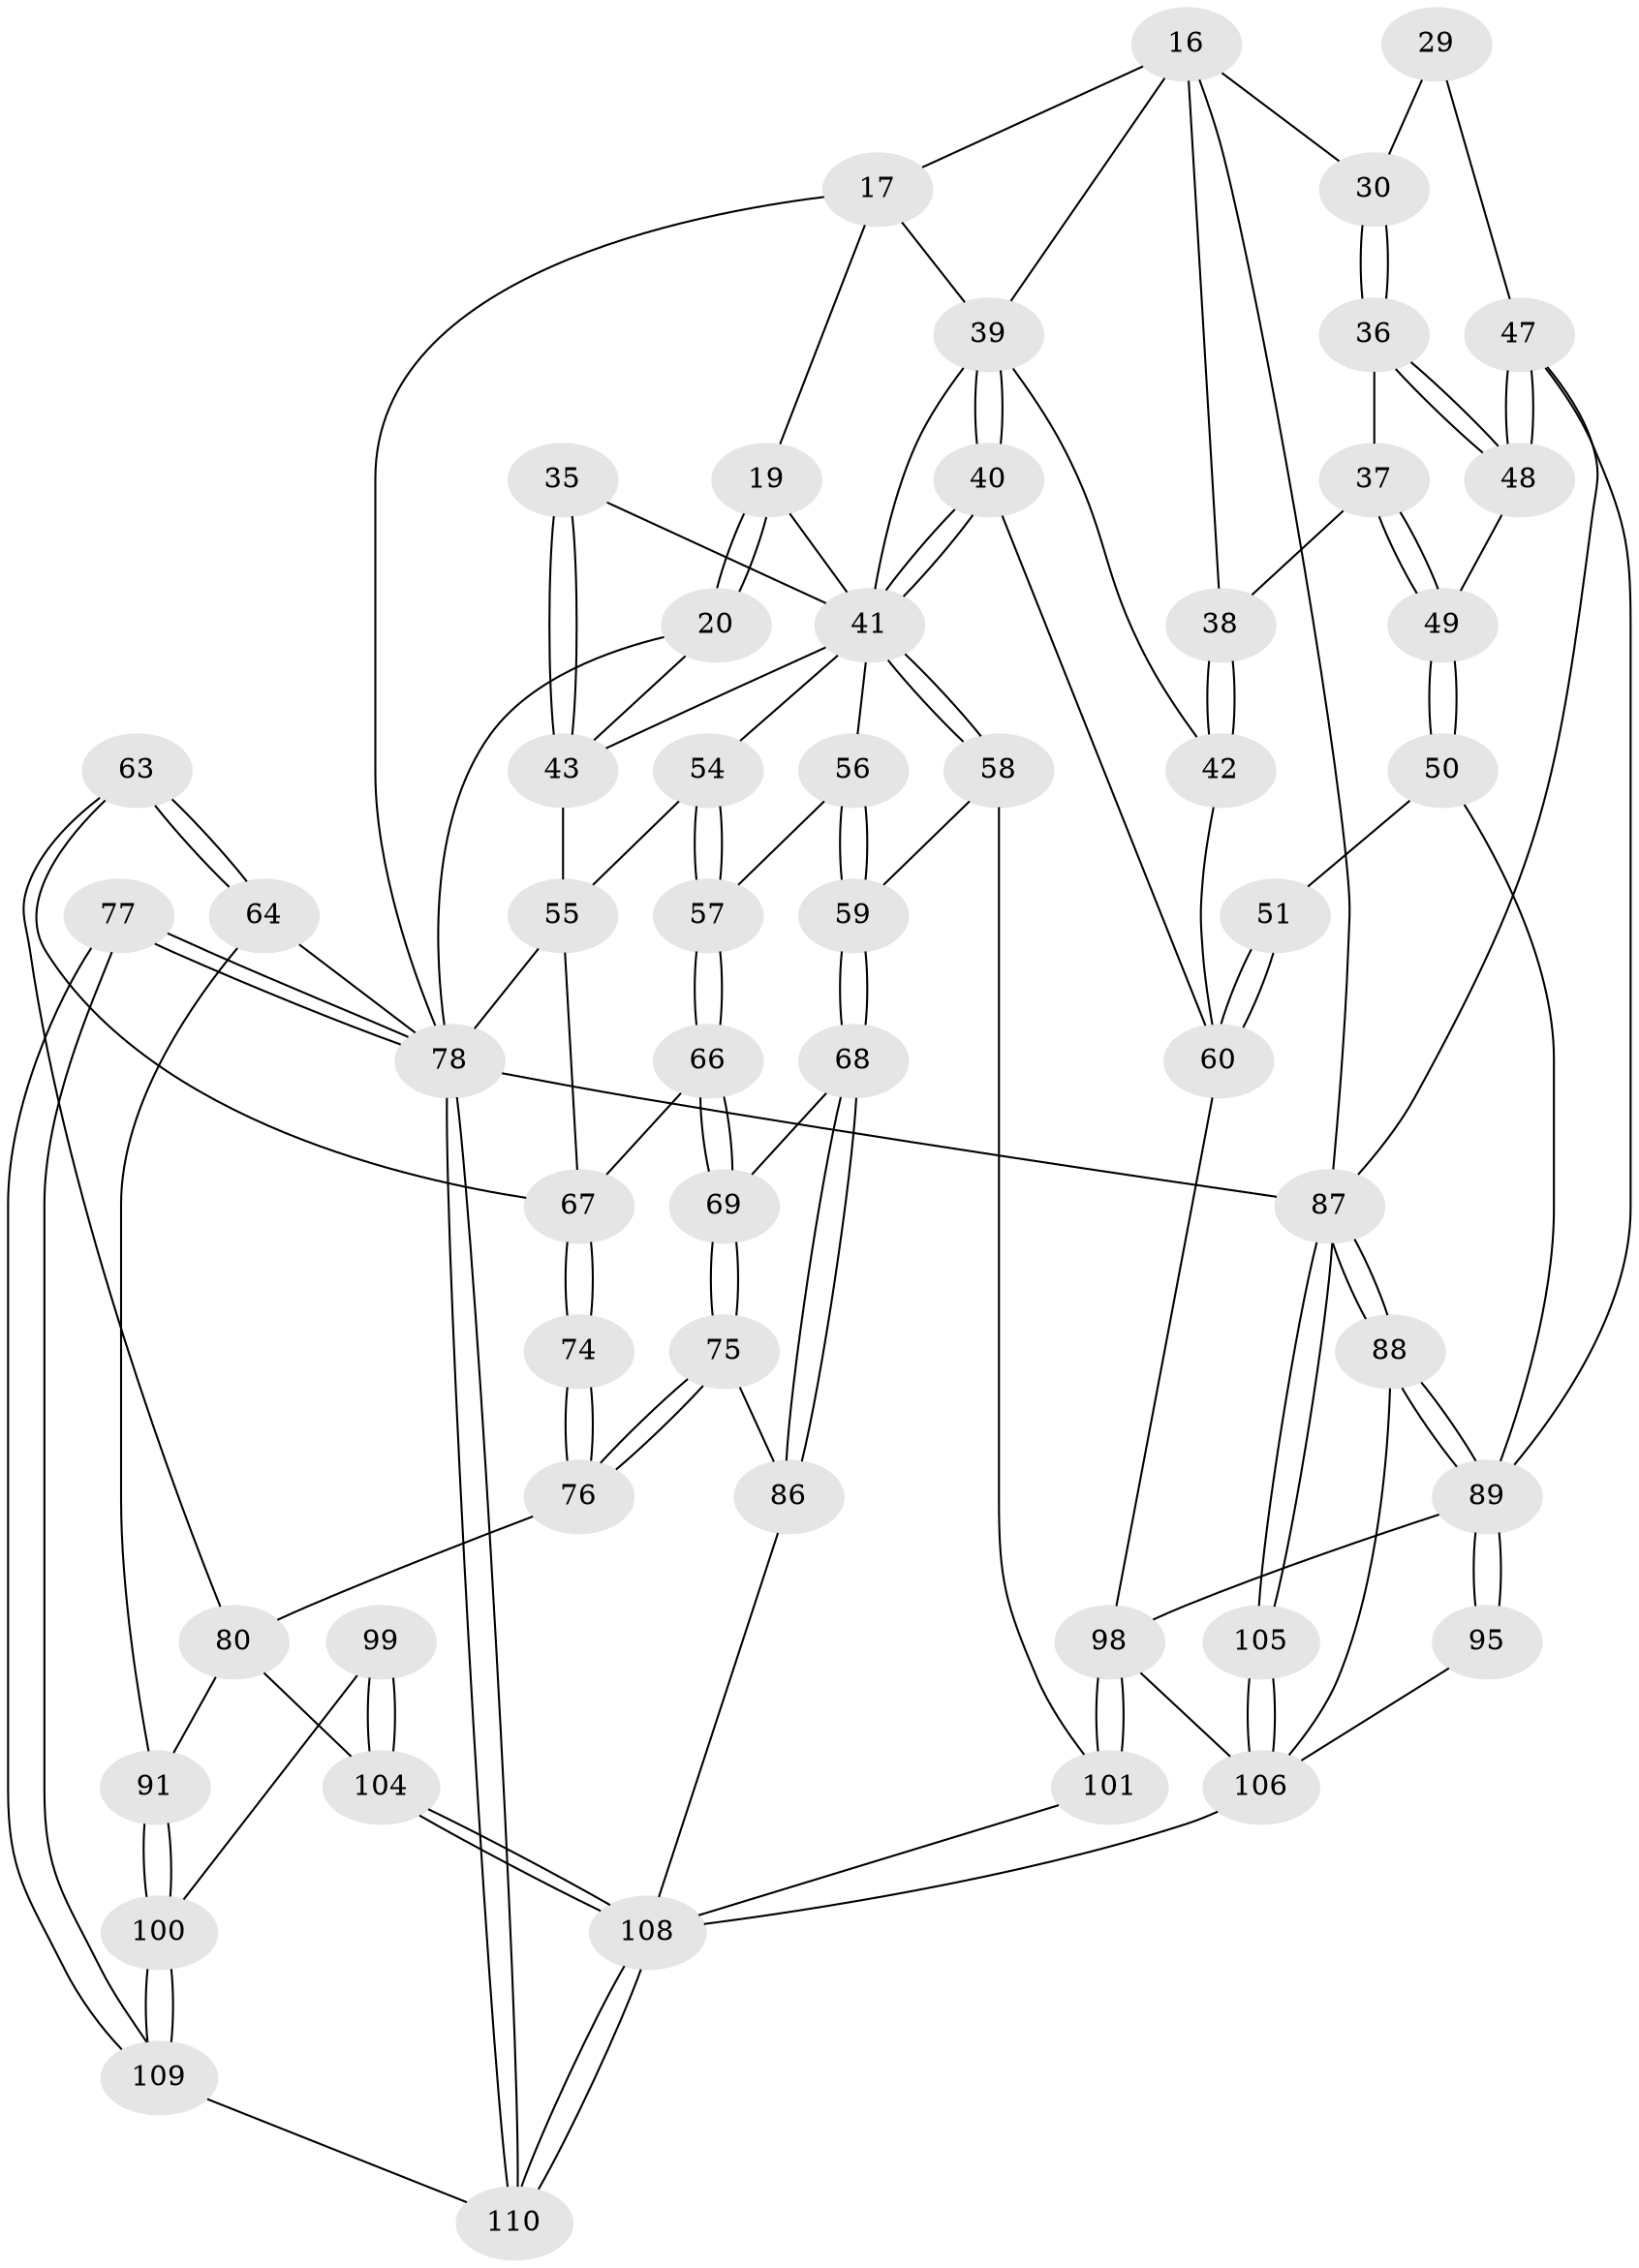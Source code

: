 // original degree distribution, {3: 0.01818181818181818, 4: 0.24545454545454545, 6: 0.22727272727272727, 5: 0.509090909090909}
// Generated by graph-tools (version 1.1) at 2025/59/03/09/25 04:59:43]
// undirected, 55 vertices, 130 edges
graph export_dot {
graph [start="1"]
  node [color=gray90,style=filled];
  16 [pos="+0.7211641861779421+0.2254848954911452",super="+15+12"];
  17 [pos="+0.444195295774151+0.18532676126862435",super="+7+11"];
  19 [pos="+0.1874423880004987+0.08207864790682845",super="+18"];
  20 [pos="+0.030049624211365526+0.29420868243290504"];
  29 [pos="+1+0.32109270868322565",super="+28"];
  30 [pos="+0.8563867392742357+0.3018843137524851",super="+14+13"];
  35 [pos="+0.20239410349004122+0.3836419553436796"];
  36 [pos="+0.8937425447364438+0.3792533889276113"];
  37 [pos="+0.8185889804589761+0.41466068659766864"];
  38 [pos="+0.7234887671743445+0.27878677358364706"];
  39 [pos="+0.48097406097555573+0.30107007356635657",super="+25+26"];
  40 [pos="+0.5059716914812581+0.4659480913043228"];
  41 [pos="+0.48014339258131067+0.487966505295282",super="+32+33+22+34"];
  42 [pos="+0.6790792502339141+0.35410877974372496"];
  43 [pos="+0.10650134457825379+0.4322200821147722",super="+24+23"];
  47 [pos="+1+0.47601993723218733",super="+46+27"];
  48 [pos="+1+0.4499068575189593"];
  49 [pos="+0.8053037827525805+0.5025283113592424"];
  50 [pos="+0.7703674095596315+0.53600315746554"];
  51 [pos="+0.7637571469941035+0.5351174743222024"];
  54 [pos="+0.1631285696138561+0.48201356116270927"];
  55 [pos="+0.10559182826568408+0.47109209372051314",super="+44"];
  56 [pos="+0.27632276586382265+0.4860311331132846"];
  57 [pos="+0.25453621125150344+0.5093502084980731"];
  58 [pos="+0.4657041188853259+0.5293405960089818"];
  59 [pos="+0.41417831371899083+0.5701885686380457"];
  60 [pos="+0.6432805766628982+0.6491630577781788",super="+53+52"];
  63 [pos="+0.09874083082525137+0.6447559125182284"];
  64 [pos="+0+0.6679593287164542"];
  66 [pos="+0.2505019073865855+0.5435808209111302"];
  67 [pos="+0.2399185820284358+0.5538978464699088",super="+62"];
  68 [pos="+0.4098027185861021+0.576931052339249"];
  69 [pos="+0.3096934473001468+0.5973192088845489"];
  74 [pos="+0.21579239932562586+0.5959976039558925"];
  75 [pos="+0.24992327007829498+0.7111051919069749"];
  76 [pos="+0.2389373619311337+0.7189524059121496"];
  77 [pos="+0+1"];
  78 [pos="+0+1",super="+10+65"];
  80 [pos="+0.15651904089619248+0.6979675905704064",super="+79"];
  86 [pos="+0.40216580959512527+0.6753884382415012"];
  87 [pos="+1+1",super="+9"];
  88 [pos="+1+0.7829913805203423"];
  89 [pos="+1+0.7242671325427373",super="+70+81"];
  91 [pos="+0.052938040542833485+0.7845138116316774"];
  95 [pos="+0.8076461196366473+0.757483823838486"];
  98 [pos="+0.6365417759681687+0.903792575189066",super="+90+72"];
  99 [pos="+0.15308529278648764+0.8481877732964086"];
  100 [pos="+0.11008976763215317+0.8564698956940727"];
  101 [pos="+0.549598993095398+0.8664233116930954",super="+84+83"];
  104 [pos="+0.23646771026212812+1",super="+93+94"];
  105 [pos="+0.7372609454780258+1"];
  106 [pos="+0.7224849396269445+1",super="+103"];
  108 [pos="+0.2655608597419421+1",super="+107"];
  109 [pos="+0.07486486201182867+0.9033130712571652"];
  110 [pos="+0.25137856129787417+1"];
  16 -- 39;
  16 -- 38;
  16 -- 30 [weight=2];
  16 -- 17 [weight=2];
  16 -- 87;
  17 -- 19 [weight=2];
  17 -- 78;
  17 -- 39;
  19 -- 20;
  19 -- 20;
  19 -- 41;
  20 -- 43;
  20 -- 78;
  29 -- 30 [weight=2];
  29 -- 47 [weight=2];
  30 -- 36;
  30 -- 36;
  35 -- 43 [weight=2];
  35 -- 43;
  35 -- 41;
  36 -- 37;
  36 -- 48;
  36 -- 48;
  37 -- 38;
  37 -- 49;
  37 -- 49;
  38 -- 42;
  38 -- 42;
  39 -- 40;
  39 -- 40;
  39 -- 42;
  39 -- 41;
  40 -- 41;
  40 -- 41;
  40 -- 60;
  41 -- 58;
  41 -- 58;
  41 -- 56;
  41 -- 43;
  41 -- 54;
  42 -- 60;
  43 -- 55;
  47 -- 48;
  47 -- 48;
  47 -- 87;
  47 -- 89;
  48 -- 49;
  49 -- 50;
  49 -- 50;
  50 -- 51;
  50 -- 89;
  51 -- 60 [weight=2];
  51 -- 60;
  54 -- 55;
  54 -- 57;
  54 -- 57;
  55 -- 67;
  55 -- 78;
  56 -- 57;
  56 -- 59;
  56 -- 59;
  57 -- 66;
  57 -- 66;
  58 -- 59;
  58 -- 101;
  59 -- 68;
  59 -- 68;
  60 -- 98;
  63 -- 64;
  63 -- 64;
  63 -- 80;
  63 -- 67;
  64 -- 91;
  64 -- 78;
  66 -- 67;
  66 -- 69;
  66 -- 69;
  67 -- 74 [weight=2];
  67 -- 74;
  68 -- 69;
  68 -- 86;
  68 -- 86;
  69 -- 75;
  69 -- 75;
  74 -- 76;
  74 -- 76;
  75 -- 76;
  75 -- 76;
  75 -- 86;
  76 -- 80;
  77 -- 78 [weight=2];
  77 -- 78;
  77 -- 109;
  77 -- 109;
  78 -- 87 [weight=2];
  78 -- 110;
  78 -- 110;
  80 -- 91;
  80 -- 104;
  86 -- 108;
  87 -- 88;
  87 -- 88;
  87 -- 105;
  87 -- 105;
  88 -- 89;
  88 -- 89;
  88 -- 106;
  89 -- 95 [weight=2];
  89 -- 95;
  89 -- 98;
  91 -- 100;
  91 -- 100;
  95 -- 106;
  98 -- 101 [weight=3];
  98 -- 101;
  98 -- 106;
  99 -- 100;
  99 -- 104 [weight=2];
  99 -- 104;
  100 -- 109;
  100 -- 109;
  101 -- 108 [weight=2];
  104 -- 108 [weight=2];
  104 -- 108;
  105 -- 106 [weight=2];
  105 -- 106;
  106 -- 108;
  108 -- 110;
  108 -- 110;
  109 -- 110;
}
